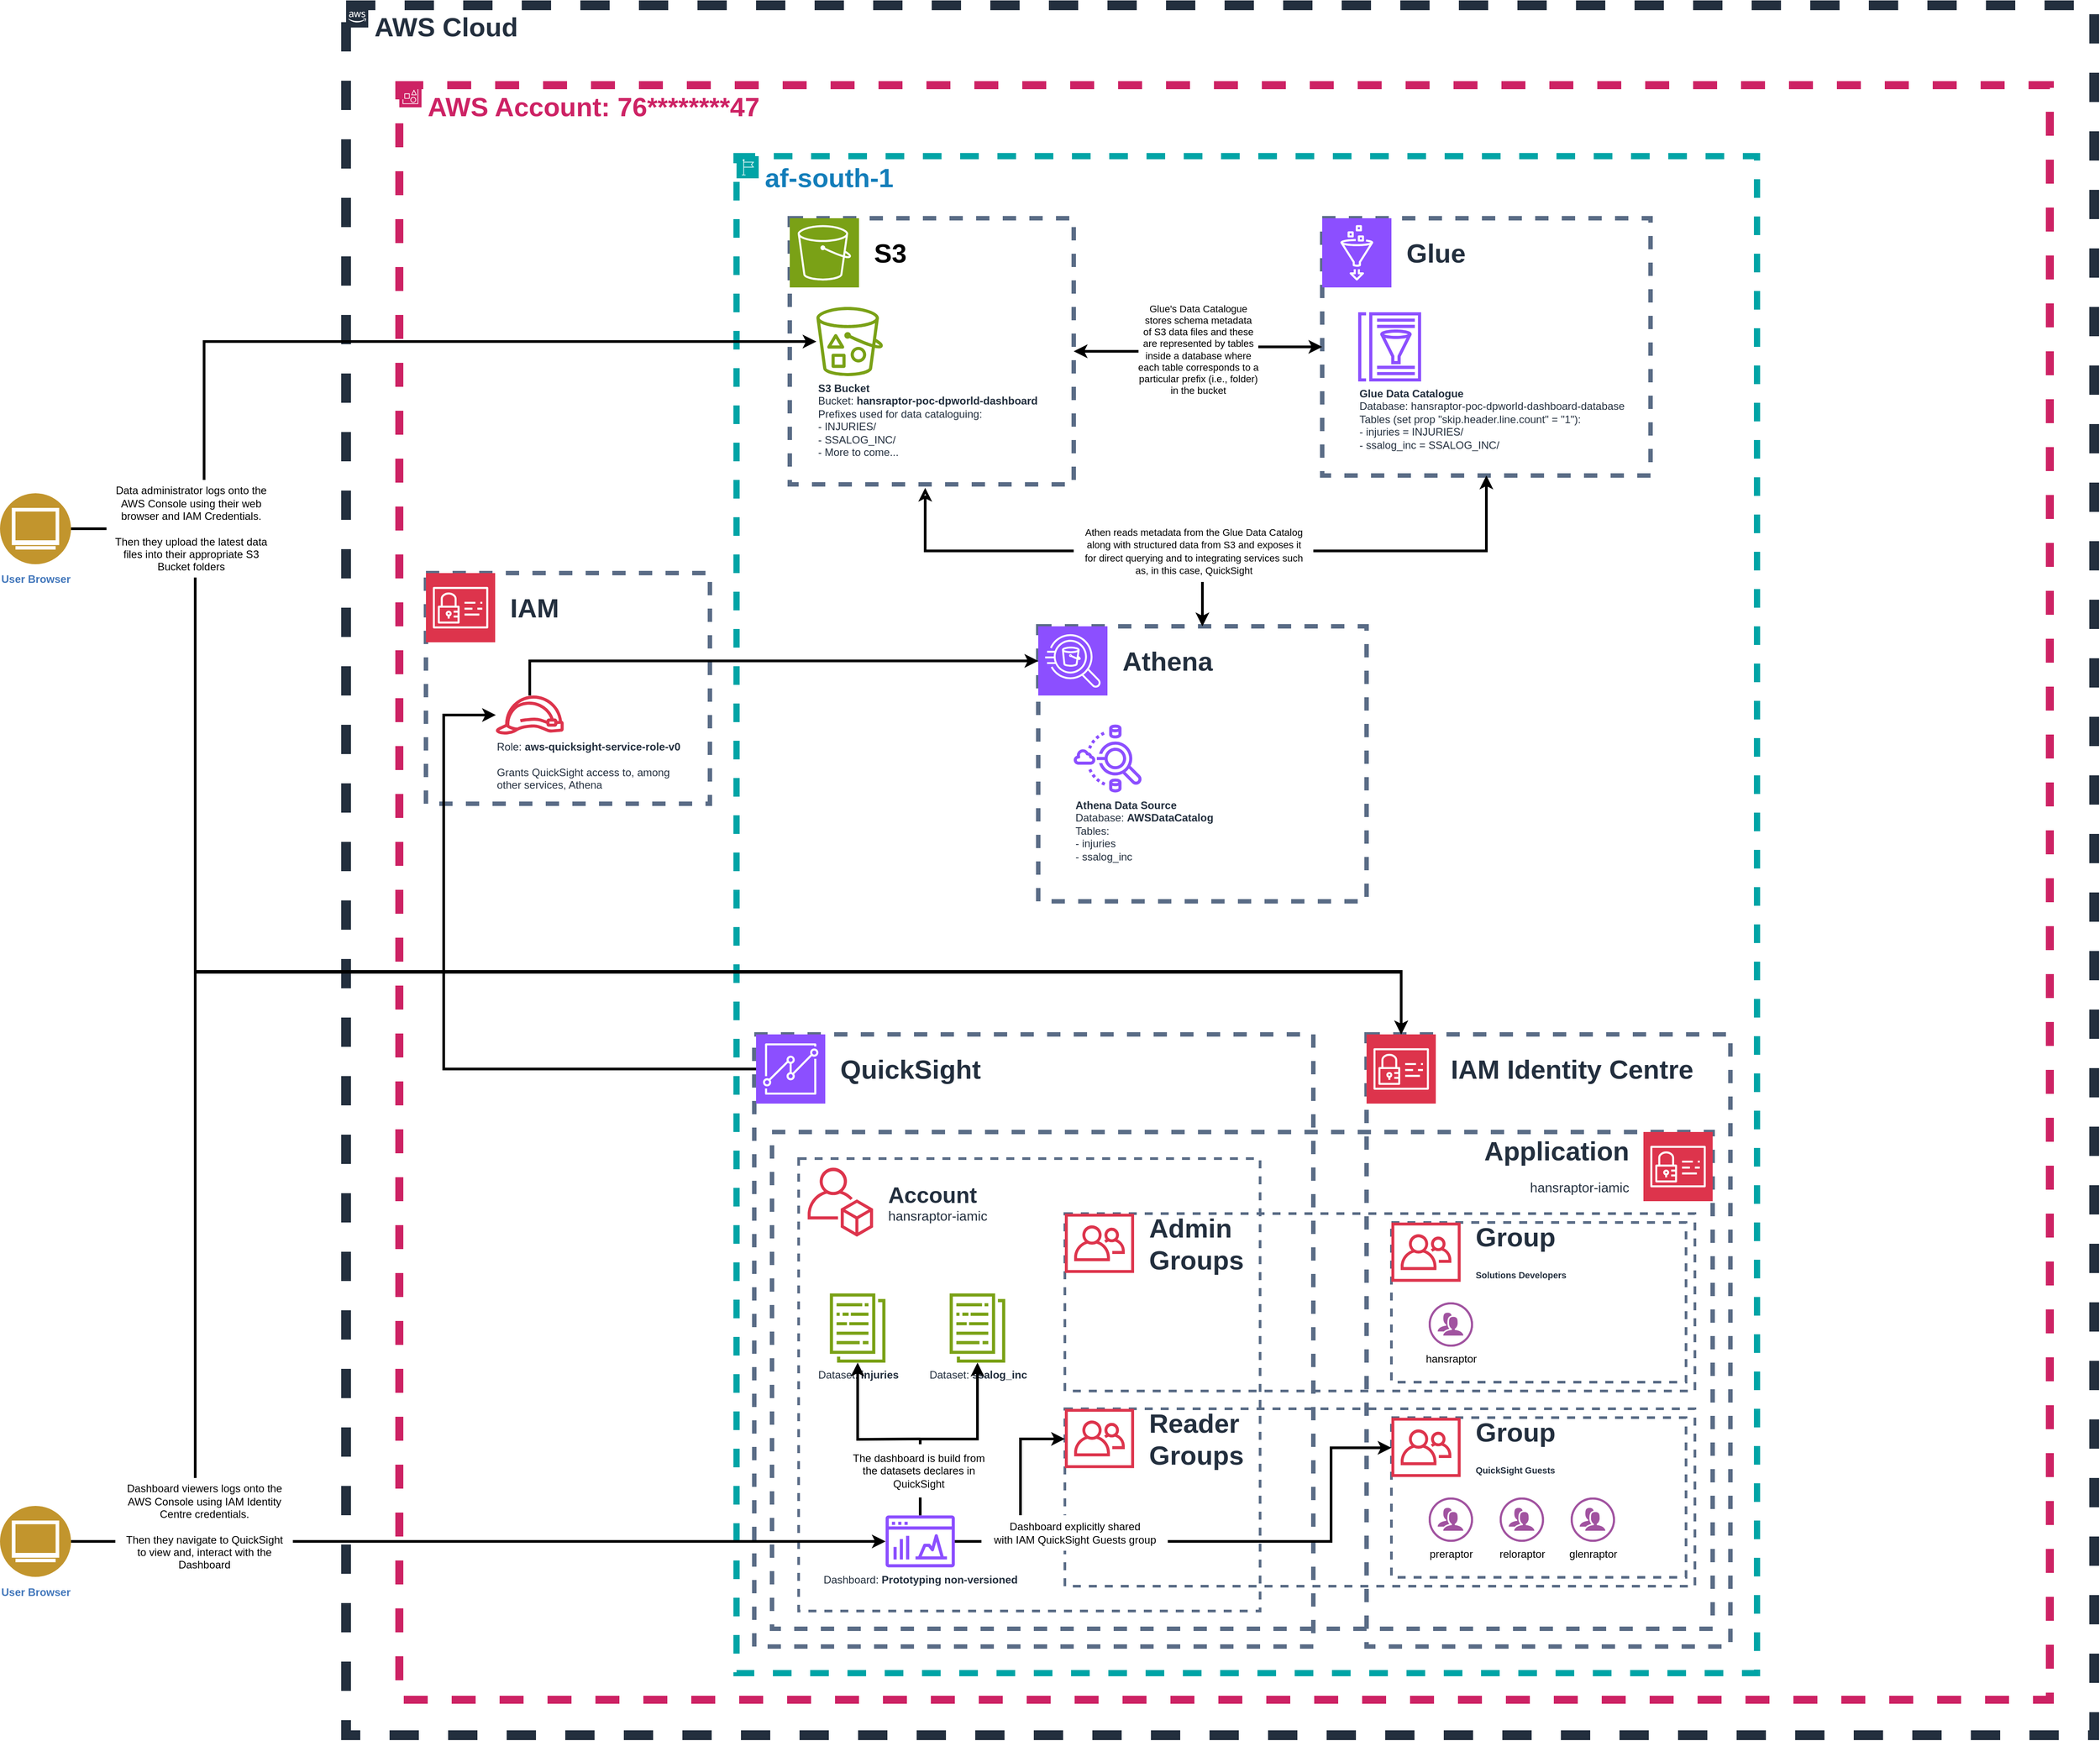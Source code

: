 <mxfile version="26.2.12">
  <diagram name="Page-1" id="07nnad0YqxYMllLoAqNN">
    <mxGraphModel dx="2471" dy="1407" grid="1" gridSize="10" guides="1" tooltips="1" connect="1" arrows="1" fold="1" page="1" pageScale="1" pageWidth="4681" pageHeight="3300" math="0" shadow="0">
      <root>
        <mxCell id="0" />
        <mxCell id="1" parent="0" />
        <mxCell id="I3rigS5n5Z_DNkKy_Ji--31" value="&lt;font style=&quot;font-size: 30px;&quot;&gt;&lt;b&gt;AWS Cloud&lt;/b&gt;&lt;/font&gt;" style="points=[[0,0],[0.25,0],[0.5,0],[0.75,0],[1,0],[1,0.25],[1,0.5],[1,0.75],[1,1],[0.75,1],[0.5,1],[0.25,1],[0,1],[0,0.75],[0,0.5],[0,0.25]];outlineConnect=0;gradientColor=none;html=1;whiteSpace=wrap;fontSize=12;fontStyle=0;container=1;pointerEvents=0;collapsible=0;recursiveResize=0;shape=mxgraph.aws4.group;grIcon=mxgraph.aws4.group_aws_cloud_alt;strokeColor=#232F3E;fillColor=none;verticalAlign=top;align=left;spacingLeft=30;fontColor=light-dark(#232F3E,#BDC7D4);dashed=1;strokeWidth=11;backgroundOutline=0;" vertex="1" parent="1">
          <mxGeometry x="510" y="90" width="1970" height="1950" as="geometry" />
        </mxCell>
        <mxCell id="I3rigS5n5Z_DNkKy_Ji--8" value="&lt;span style=&quot;font-size: 30px;&quot;&gt;&lt;b&gt;AWS Account: 76********47&lt;/b&gt;&lt;/span&gt;" style="points=[[0,0],[0.25,0],[0.5,0],[0.75,0],[1,0],[1,0.25],[1,0.5],[1,0.75],[1,1],[0.75,1],[0.5,1],[0.25,1],[0,1],[0,0.75],[0,0.5],[0,0.25]];outlineConnect=0;gradientColor=none;html=1;whiteSpace=wrap;fontSize=12;fontStyle=0;container=1;pointerEvents=0;collapsible=0;recursiveResize=0;shape=mxgraph.aws4.group;grIcon=mxgraph.aws4.group_account;strokeColor=#CD2264;fillColor=none;verticalAlign=top;align=left;spacingLeft=30;fontColor=light-dark(#CD2264,#FF89C2);dashed=1;strokeWidth=9;" vertex="1" parent="I3rigS5n5Z_DNkKy_Ji--31">
          <mxGeometry x="60" y="90" width="1860" height="1820" as="geometry" />
        </mxCell>
        <mxCell id="I3rigS5n5Z_DNkKy_Ji--4" value="&lt;b&gt;&lt;font style=&quot;font-size: 30px;&quot;&gt;af-south-1&lt;/font&gt;&lt;/b&gt;" style="points=[[0,0],[0.25,0],[0.5,0],[0.75,0],[1,0],[1,0.25],[1,0.5],[1,0.75],[1,1],[0.75,1],[0.5,1],[0.25,1],[0,1],[0,0.75],[0,0.5],[0,0.25]];outlineConnect=0;gradientColor=none;html=1;whiteSpace=wrap;fontSize=12;fontStyle=0;container=1;pointerEvents=0;collapsible=0;recursiveResize=0;shape=mxgraph.aws4.group;grIcon=mxgraph.aws4.group_region;strokeColor=#00A4A6;fillColor=none;verticalAlign=top;align=left;spacingLeft=30;fontColor=#147EBA;dashed=1;strokeWidth=7;" vertex="1" parent="I3rigS5n5Z_DNkKy_Ji--8">
          <mxGeometry x="380" y="80" width="1150" height="1710" as="geometry" />
        </mxCell>
        <mxCell id="I3rigS5n5Z_DNkKy_Ji--74" value="" style="fillColor=none;strokeColor=light-dark(#5A6C86,#FF7F93);dashed=1;verticalAlign=top;fontStyle=0;fontColor=light-dark(#5A6C86,#FF7F93);whiteSpace=wrap;html=1;strokeWidth=5;" vertex="1" parent="I3rigS5n5Z_DNkKy_Ji--4">
          <mxGeometry x="40" y="1100" width="1060" height="560" as="geometry" />
        </mxCell>
        <mxCell id="I3rigS5n5Z_DNkKy_Ji--45" value="" style="fillColor=none;strokeColor=light-dark(#5A6C86,#B17DFF);dashed=1;verticalAlign=top;fontStyle=0;fontColor=light-dark(#5A6C86,#FF7F93);whiteSpace=wrap;html=1;strokeWidth=3;" vertex="1" parent="I3rigS5n5Z_DNkKy_Ji--4">
          <mxGeometry x="370" y="1412" width="710" height="200" as="geometry" />
        </mxCell>
        <mxCell id="I3rigS5n5Z_DNkKy_Ji--30" value="" style="fillColor=none;strokeColor=light-dark(#5A6C86,#FF7F93);dashed=1;verticalAlign=top;fontStyle=0;fontColor=light-dark(#5A6C86,#FF7F93);whiteSpace=wrap;html=1;strokeWidth=5;" vertex="1" parent="I3rigS5n5Z_DNkKy_Ji--4">
          <mxGeometry x="710" y="990" width="410" height="690" as="geometry" />
        </mxCell>
        <mxCell id="I3rigS5n5Z_DNkKy_Ji--35" value="" style="fillColor=none;strokeColor=light-dark(#5A6C86,#FF7F93);dashed=1;verticalAlign=top;fontStyle=0;fontColor=light-dark(#5A6C86,#FF7F93);whiteSpace=wrap;html=1;strokeWidth=3;" vertex="1" parent="I3rigS5n5Z_DNkKy_Ji--4">
          <mxGeometry x="738" y="1202" width="332" height="180" as="geometry" />
        </mxCell>
        <mxCell id="I3rigS5n5Z_DNkKy_Ji--11" value="" style="fillColor=none;strokeColor=#5A6C86;dashed=1;verticalAlign=top;fontStyle=0;fontColor=#5A6C86;whiteSpace=wrap;html=1;strokeWidth=5;" vertex="1" parent="I3rigS5n5Z_DNkKy_Ji--4">
          <mxGeometry x="660" y="70" width="370" height="290" as="geometry" />
        </mxCell>
        <mxCell id="I3rigS5n5Z_DNkKy_Ji--18" value="" style="fillColor=none;strokeColor=#5A6C86;dashed=1;verticalAlign=top;fontStyle=0;fontColor=#5A6C86;whiteSpace=wrap;html=1;strokeWidth=5;" vertex="1" parent="I3rigS5n5Z_DNkKy_Ji--4">
          <mxGeometry x="340" y="530" width="370" height="310" as="geometry" />
        </mxCell>
        <mxCell id="I3rigS5n5Z_DNkKy_Ji--14" value="Glue&#39;s Data Catalogue&lt;div&gt;stores schema metadata&lt;/div&gt;&lt;div&gt;of S3 data files and these&lt;/div&gt;&lt;div&gt;are represented by tables&lt;/div&gt;&lt;div&gt;inside a database where&lt;/div&gt;&lt;div&gt;each&amp;nbsp;&lt;span style=&quot;background-color: light-dark(#ffffff, var(--ge-dark-color, #121212)); color: light-dark(rgb(0, 0, 0), rgb(255, 255, 255));&quot;&gt;table corresponds to a&lt;/span&gt;&lt;/div&gt;&lt;div&gt;&lt;span style=&quot;background-color: light-dark(#ffffff, var(--ge-dark-color, #121212)); color: light-dark(rgb(0, 0, 0), rgb(255, 255, 255));&quot;&gt;particular&amp;nbsp;&lt;/span&gt;&lt;span style=&quot;background-color: light-dark(#ffffff, var(--ge-dark-color, #121212)); color: light-dark(rgb(0, 0, 0), rgb(255, 255, 255));&quot;&gt;prefix (i.e., folder)&lt;/span&gt;&lt;/div&gt;&lt;div&gt;&lt;span style=&quot;background-color: light-dark(#ffffff, var(--ge-dark-color, #121212)); color: light-dark(rgb(0, 0, 0), rgb(255, 255, 255));&quot;&gt;in&amp;nbsp;&lt;/span&gt;&lt;span style=&quot;background-color: light-dark(#ffffff, var(--ge-dark-color, #121212)); color: light-dark(rgb(0, 0, 0), rgb(255, 255, 255));&quot;&gt;the bucket&lt;/span&gt;&lt;/div&gt;" style="edgeStyle=orthogonalEdgeStyle;rounded=0;orthogonalLoop=1;jettySize=auto;html=1;entryX=0;entryY=0.5;entryDx=0;entryDy=0;strokeWidth=3;curved=0;startArrow=classic;startFill=1;" edge="1" parent="I3rigS5n5Z_DNkKy_Ji--4" source="I3rigS5n5Z_DNkKy_Ji--3" target="I3rigS5n5Z_DNkKy_Ji--11">
          <mxGeometry relative="1" as="geometry" />
        </mxCell>
        <mxCell id="I3rigS5n5Z_DNkKy_Ji--3" value="" style="fillColor=none;strokeColor=light-dark(#5A6C86,#61820B);dashed=1;verticalAlign=top;fontStyle=0;fontColor=#5A6C86;whiteSpace=wrap;html=1;strokeWidth=5;" vertex="1" parent="I3rigS5n5Z_DNkKy_Ji--4">
          <mxGeometry x="60" y="70" width="320" height="300" as="geometry" />
        </mxCell>
        <mxCell id="I3rigS5n5Z_DNkKy_Ji--1" value="&lt;b&gt;&lt;font style=&quot;color: light-dark(rgb(0, 0, 0), rgb(97, 130, 11));&quot;&gt;S3&lt;/font&gt;&lt;/b&gt;" style="sketch=0;points=[[0,0,0],[0.25,0,0],[0.5,0,0],[0.75,0,0],[1,0,0],[0,1,0],[0.25,1,0],[0.5,1,0],[0.75,1,0],[1,1,0],[0,0.25,0],[0,0.5,0],[0,0.75,0],[1,0.25,0],[1,0.5,0],[1,0.75,0]];outlineConnect=0;fontColor=#232F3E;fillColor=#7AA116;strokeColor=#ffffff;dashed=0;verticalLabelPosition=middle;verticalAlign=middle;align=left;html=1;fontSize=30;fontStyle=0;aspect=fixed;shape=mxgraph.aws4.resourceIcon;resIcon=mxgraph.aws4.s3;labelPosition=right;spacingLeft=15;" vertex="1" parent="I3rigS5n5Z_DNkKy_Ji--4">
          <mxGeometry x="60" y="70" width="78" height="78" as="geometry" />
        </mxCell>
        <mxCell id="I3rigS5n5Z_DNkKy_Ji--9" value="&lt;div&gt;&lt;b&gt;S3 Bucket&lt;/b&gt;&lt;/div&gt;Bucket: &lt;b&gt;hansraptor-poc-dpworld-dashboard&lt;/b&gt;&lt;div&gt;Prefixes used for data cataloguing:&lt;/div&gt;&lt;div&gt;-&amp;nbsp;INJURIES/&lt;/div&gt;&lt;div&gt;-&amp;nbsp;SSALOG_INC/&lt;/div&gt;&lt;div&gt;- More to come...&lt;/div&gt;" style="sketch=0;outlineConnect=0;fontColor=#232F3E;gradientColor=none;fillColor=#7AA116;strokeColor=none;dashed=0;verticalLabelPosition=bottom;verticalAlign=top;align=left;html=1;fontSize=12;fontStyle=0;aspect=fixed;pointerEvents=1;shape=mxgraph.aws4.bucket_with_objects;" vertex="1" parent="I3rigS5n5Z_DNkKy_Ji--4">
          <mxGeometry x="90" y="170" width="75" height="78" as="geometry" />
        </mxCell>
        <mxCell id="I3rigS5n5Z_DNkKy_Ji--10" value="&lt;b&gt;Glue&lt;/b&gt;" style="sketch=0;points=[[0,0,0],[0.25,0,0],[0.5,0,0],[0.75,0,0],[1,0,0],[0,1,0],[0.25,1,0],[0.5,1,0],[0.75,1,0],[1,1,0],[0,0.25,0],[0,0.5,0],[0,0.75,0],[1,0.25,0],[1,0.5,0],[1,0.75,0]];outlineConnect=0;fontColor=light-dark(#232F3E,#B17DFF);fillColor=#8C4FFF;strokeColor=#ffffff;dashed=0;verticalLabelPosition=middle;verticalAlign=middle;align=left;html=1;fontSize=30;fontStyle=0;aspect=fixed;shape=mxgraph.aws4.resourceIcon;resIcon=mxgraph.aws4.glue;labelPosition=right;spacingLeft=15;" vertex="1" parent="I3rigS5n5Z_DNkKy_Ji--4">
          <mxGeometry x="660" y="70" width="78" height="78" as="geometry" />
        </mxCell>
        <mxCell id="I3rigS5n5Z_DNkKy_Ji--12" value="&lt;div&gt;&lt;b&gt;Glue Data Catalogue&lt;/b&gt;&lt;/div&gt;Database:&amp;nbsp;hansraptor-poc-dpworld-dashboard-database&lt;div&gt;Tables (set prop &quot;skip.header.line.count&quot; = &quot;1&quot;):&lt;/div&gt;&lt;div&gt;-&amp;nbsp;injuries = INJURIES/&lt;/div&gt;&lt;div&gt;-&amp;nbsp;ssalog_inc = SSALOG_INC/&lt;/div&gt;" style="sketch=0;outlineConnect=0;fontColor=#232F3E;gradientColor=none;fillColor=#8C4FFF;strokeColor=none;dashed=0;verticalLabelPosition=bottom;verticalAlign=top;align=left;html=1;fontSize=12;fontStyle=0;aspect=fixed;pointerEvents=1;shape=mxgraph.aws4.glue_data_catalog;" vertex="1" parent="I3rigS5n5Z_DNkKy_Ji--4">
          <mxGeometry x="700" y="176" width="72" height="78" as="geometry" />
        </mxCell>
        <mxCell id="I3rigS5n5Z_DNkKy_Ji--17" value="Athena" style="sketch=0;points=[[0,0,0],[0.25,0,0],[0.5,0,0],[0.75,0,0],[1,0,0],[0,1,0],[0.25,1,0],[0.5,1,0],[0.75,1,0],[1,1,0],[0,0.25,0],[0,0.5,0],[0,0.75,0],[1,0.25,0],[1,0.5,0],[1,0.75,0]];outlineConnect=0;fontColor=light-dark(#232F3E,#B17DFF);fillColor=#8C4FFF;strokeColor=#ffffff;dashed=0;verticalLabelPosition=middle;verticalAlign=middle;align=left;html=1;fontSize=30;fontStyle=1;aspect=fixed;shape=mxgraph.aws4.resourceIcon;resIcon=mxgraph.aws4.athena;labelPosition=right;spacingLeft=15;" vertex="1" parent="I3rigS5n5Z_DNkKy_Ji--4">
          <mxGeometry x="340" y="530" width="78" height="78" as="geometry" />
        </mxCell>
        <mxCell id="I3rigS5n5Z_DNkKy_Ji--42" value="" style="fillColor=none;strokeColor=light-dark(#5A6C86,#B17DFF);dashed=1;verticalAlign=top;fontStyle=0;fontColor=light-dark(#5A6C86,#FF7F93);whiteSpace=wrap;html=1;strokeWidth=3;" vertex="1" parent="I3rigS5n5Z_DNkKy_Ji--4">
          <mxGeometry x="370" y="1192" width="710" height="200" as="geometry" />
        </mxCell>
        <mxCell id="I3rigS5n5Z_DNkKy_Ji--19" value="&lt;b&gt;Athena Data Source&lt;/b&gt;&lt;div&gt;Database: &lt;b&gt;AWSDataCatalog&lt;/b&gt;&lt;/div&gt;&lt;div&gt;Tables:&lt;/div&gt;&lt;div&gt;- injuries&lt;/div&gt;&lt;div&gt;- ssalog_inc&lt;/div&gt;" style="sketch=0;outlineConnect=0;fontColor=#232F3E;gradientColor=none;fillColor=#8C4FFF;strokeColor=none;dashed=0;verticalLabelPosition=bottom;verticalAlign=top;align=left;html=1;fontSize=12;fontStyle=0;aspect=fixed;pointerEvents=1;shape=mxgraph.aws4.athena_data_source_connectors;" vertex="1" parent="I3rigS5n5Z_DNkKy_Ji--4">
          <mxGeometry x="380" y="640" width="77" height="78" as="geometry" />
        </mxCell>
        <mxCell id="I3rigS5n5Z_DNkKy_Ji--22" value="" style="edgeStyle=orthogonalEdgeStyle;rounded=0;orthogonalLoop=1;jettySize=auto;html=1;entryX=0.5;entryY=1;entryDx=0;entryDy=0;strokeWidth=3;curved=0;startArrow=classic;startFill=1;exitX=0.5;exitY=0;exitDx=0;exitDy=0;" edge="1" parent="I3rigS5n5Z_DNkKy_Ji--4" source="I3rigS5n5Z_DNkKy_Ji--18" target="I3rigS5n5Z_DNkKy_Ji--11">
          <mxGeometry relative="1" as="geometry">
            <mxPoint x="410" y="405" as="sourcePoint" />
            <mxPoint x="690" y="400" as="targetPoint" />
            <Array as="points">
              <mxPoint x="525" y="445" />
              <mxPoint x="845" y="445" />
            </Array>
          </mxGeometry>
        </mxCell>
        <mxCell id="I3rigS5n5Z_DNkKy_Ji--23" value="" style="edgeStyle=orthogonalEdgeStyle;rounded=0;orthogonalLoop=1;jettySize=auto;html=1;strokeWidth=3;curved=0;startArrow=classic;startFill=0;exitX=0.477;exitY=1.013;exitDx=0;exitDy=0;exitPerimeter=0;endArrow=none;" edge="1" parent="I3rigS5n5Z_DNkKy_Ji--4" source="I3rigS5n5Z_DNkKy_Ji--3">
          <mxGeometry relative="1" as="geometry">
            <mxPoint x="535" y="540" as="sourcePoint" />
            <mxPoint x="520" y="445" as="targetPoint" />
            <Array as="points">
              <mxPoint x="213" y="445" />
              <mxPoint x="520" y="445" />
            </Array>
          </mxGeometry>
        </mxCell>
        <mxCell id="I3rigS5n5Z_DNkKy_Ji--25" value="&lt;span style=&quot;font-size: 11px;&quot;&gt;Athen reads metadata from the Glue Data Catalog&lt;/span&gt;&lt;div&gt;&lt;span style=&quot;font-size: 11px;&quot;&gt;along with structured data from S3 and exposes it&lt;/span&gt;&lt;/div&gt;&lt;div&gt;&lt;span style=&quot;font-size: 11px;&quot;&gt;for direct querying and to integrating services such&lt;/span&gt;&lt;/div&gt;&lt;div&gt;&lt;span style=&quot;font-size: 11px;&quot;&gt;as, in this case, QuickSight&lt;/span&gt;&lt;/div&gt;" style="text;html=1;align=center;verticalAlign=middle;resizable=0;points=[];autosize=1;strokeColor=none;fillColor=default;" vertex="1" parent="I3rigS5n5Z_DNkKy_Ji--4">
          <mxGeometry x="380" y="410" width="270" height="70" as="geometry" />
        </mxCell>
        <mxCell id="I3rigS5n5Z_DNkKy_Ji--26" value="" style="fillColor=none;strokeColor=#5A6C86;dashed=1;verticalAlign=top;fontStyle=0;fontColor=#5A6C86;whiteSpace=wrap;html=1;strokeWidth=5;" vertex="1" parent="I3rigS5n5Z_DNkKy_Ji--4">
          <mxGeometry x="20" y="990" width="630" height="690" as="geometry" />
        </mxCell>
        <mxCell id="I3rigS5n5Z_DNkKy_Ji--28" value="&lt;b&gt;QuickSight&lt;/b&gt;" style="sketch=0;points=[[0,0,0],[0.25,0,0],[0.5,0,0],[0.75,0,0],[1,0,0],[0,1,0],[0.25,1,0],[0.5,1,0],[0.75,1,0],[1,1,0],[0,0.25,0],[0,0.5,0],[0,0.75,0],[1,0.25,0],[1,0.5,0],[1,0.75,0]];outlineConnect=0;fontColor=light-dark(#232F3E,#B17DFF);fillColor=#8C4FFF;strokeColor=#ffffff;dashed=0;verticalLabelPosition=middle;verticalAlign=middle;align=left;html=1;fontSize=30;fontStyle=0;aspect=fixed;shape=mxgraph.aws4.resourceIcon;resIcon=mxgraph.aws4.quicksight;labelPosition=right;spacingLeft=15;" vertex="1" parent="I3rigS5n5Z_DNkKy_Ji--4">
          <mxGeometry x="22" y="990" width="78" height="78" as="geometry" />
        </mxCell>
        <mxCell id="I3rigS5n5Z_DNkKy_Ji--29" value="&lt;b&gt;IAM Identity Centre&lt;/b&gt;" style="sketch=0;points=[[0,0,0],[0.25,0,0],[0.5,0,0],[0.75,0,0],[1,0,0],[0,1,0],[0.25,1,0],[0.5,1,0],[0.75,1,0],[1,1,0],[0,0.25,0],[0,0.5,0],[0,0.75,0],[1,0.25,0],[1,0.5,0],[1,0.75,0]];outlineConnect=0;fontColor=light-dark(#232F3E,#FF7F93);fillColor=#DD344C;strokeColor=#ffffff;dashed=0;verticalLabelPosition=middle;verticalAlign=middle;align=left;html=1;fontSize=30;fontStyle=0;aspect=fixed;shape=mxgraph.aws4.resourceIcon;resIcon=mxgraph.aws4.identity_and_access_management;labelPosition=right;spacingLeft=15;" vertex="1" parent="I3rigS5n5Z_DNkKy_Ji--4">
          <mxGeometry x="710" y="990" width="78" height="78" as="geometry" />
        </mxCell>
        <mxCell id="I3rigS5n5Z_DNkKy_Ji--32" value="" style="fillColor=none;strokeColor=#5A6C86;dashed=1;verticalAlign=top;fontStyle=0;fontColor=#5A6C86;whiteSpace=wrap;html=1;strokeWidth=3;align=left;" vertex="1" parent="I3rigS5n5Z_DNkKy_Ji--4">
          <mxGeometry x="70" y="1130" width="520" height="510" as="geometry" />
        </mxCell>
        <mxCell id="I3rigS5n5Z_DNkKy_Ji--33" value="&lt;span style=&quot;font-size: 25px; text-align: left; text-wrap-mode: wrap;&quot;&gt;&lt;b&gt;Account&lt;/b&gt;&lt;/span&gt;&lt;div&gt;&lt;span style=&quot;text-align: left; text-wrap-mode: wrap;&quot;&gt;&lt;font style=&quot;font-size: 15px;&quot;&gt;hansraptor-iamic&lt;/font&gt;&lt;/span&gt;&lt;/div&gt;" style="sketch=0;outlineConnect=0;fontColor=light-dark(#232F3E,#B17DFF);gradientColor=none;fillColor=light-dark(#DD344C,#B17DFF);strokeColor=none;dashed=0;verticalLabelPosition=middle;verticalAlign=middle;align=left;html=1;fontSize=12;fontStyle=0;aspect=fixed;pointerEvents=1;shape=mxgraph.aws4.organizations_account;labelPosition=right;spacingLeft=15;" vertex="1" parent="I3rigS5n5Z_DNkKy_Ji--4">
          <mxGeometry x="80" y="1140" width="74" height="78" as="geometry" />
        </mxCell>
        <mxCell id="I3rigS5n5Z_DNkKy_Ji--34" value="Group&lt;div&gt;&lt;font size=&quot;1&quot;&gt;Solutions Developers&lt;/font&gt;&lt;/div&gt;" style="sketch=0;outlineConnect=0;fontColor=light-dark(#232F3E,#FF7F93);gradientColor=none;fillColor=#DD344C;strokeColor=none;dashed=0;verticalLabelPosition=middle;verticalAlign=middle;align=left;html=1;fontSize=30;fontStyle=1;aspect=fixed;pointerEvents=1;shape=mxgraph.aws4.organizations_organizational_unit;labelPosition=right;spacingLeft=15;" vertex="1" parent="I3rigS5n5Z_DNkKy_Ji--4">
          <mxGeometry x="738" y="1202" width="78" height="67" as="geometry" />
        </mxCell>
        <mxCell id="I3rigS5n5Z_DNkKy_Ji--36" value="hansraptor" style="verticalLabelPosition=bottom;sketch=0;html=1;fillColor=light-dark(#A153A0,#FF7F93);strokeColor=#ffffff;verticalAlign=top;align=center;points=[[0,0.5,0],[0.125,0.25,0],[0.25,0,0],[0.5,0,0],[0.75,0,0],[0.875,0.25,0],[1,0.5,0],[0.875,0.75,0],[0.75,1,0],[0.5,1,0],[0.125,0.75,0]];pointerEvents=1;shape=mxgraph.cisco_safe.compositeIcon;bgIcon=ellipse;resIcon=mxgraph.cisco_safe.design.users;" vertex="1" parent="I3rigS5n5Z_DNkKy_Ji--4">
          <mxGeometry x="780" y="1292" width="50" height="50" as="geometry" />
        </mxCell>
        <mxCell id="I3rigS5n5Z_DNkKy_Ji--37" value="" style="fillColor=none;strokeColor=light-dark(#5A6C86,#FF7F93);dashed=1;verticalAlign=top;fontStyle=0;fontColor=light-dark(#5A6C86,#FF7F93);whiteSpace=wrap;html=1;strokeWidth=3;" vertex="1" parent="I3rigS5n5Z_DNkKy_Ji--4">
          <mxGeometry x="738" y="1422" width="332" height="180" as="geometry" />
        </mxCell>
        <mxCell id="I3rigS5n5Z_DNkKy_Ji--38" value="Group&lt;div&gt;&lt;font size=&quot;1&quot;&gt;QuickSight Guests&lt;/font&gt;&lt;/div&gt;" style="sketch=0;outlineConnect=0;fontColor=light-dark(#232F3E,#FF7F93);gradientColor=none;fillColor=#DD344C;strokeColor=none;dashed=0;verticalLabelPosition=middle;verticalAlign=middle;align=left;html=1;fontSize=30;fontStyle=1;aspect=fixed;pointerEvents=1;shape=mxgraph.aws4.organizations_organizational_unit;labelPosition=right;spacingLeft=15;" vertex="1" parent="I3rigS5n5Z_DNkKy_Ji--4">
          <mxGeometry x="738" y="1422" width="78" height="67" as="geometry" />
        </mxCell>
        <mxCell id="I3rigS5n5Z_DNkKy_Ji--39" value="preraptor" style="verticalLabelPosition=bottom;sketch=0;html=1;fillColor=light-dark(#A153A0,#FF7F93);strokeColor=#ffffff;verticalAlign=top;align=center;points=[[0,0.5,0],[0.125,0.25,0],[0.25,0,0],[0.5,0,0],[0.75,0,0],[0.875,0.25,0],[1,0.5,0],[0.875,0.75,0],[0.75,1,0],[0.5,1,0],[0.125,0.75,0]];pointerEvents=1;shape=mxgraph.cisco_safe.compositeIcon;bgIcon=ellipse;resIcon=mxgraph.cisco_safe.design.users;" vertex="1" parent="I3rigS5n5Z_DNkKy_Ji--4">
          <mxGeometry x="780" y="1512" width="50" height="50" as="geometry" />
        </mxCell>
        <mxCell id="I3rigS5n5Z_DNkKy_Ji--40" value="reloraptor" style="verticalLabelPosition=bottom;sketch=0;html=1;fillColor=light-dark(#A153A0,#FF7F93);strokeColor=#ffffff;verticalAlign=top;align=center;points=[[0,0.5,0],[0.125,0.25,0],[0.25,0,0],[0.5,0,0],[0.75,0,0],[0.875,0.25,0],[1,0.5,0],[0.875,0.75,0],[0.75,1,0],[0.5,1,0],[0.125,0.75,0]];pointerEvents=1;shape=mxgraph.cisco_safe.compositeIcon;bgIcon=ellipse;resIcon=mxgraph.cisco_safe.design.users;" vertex="1" parent="I3rigS5n5Z_DNkKy_Ji--4">
          <mxGeometry x="860" y="1512" width="50" height="50" as="geometry" />
        </mxCell>
        <mxCell id="I3rigS5n5Z_DNkKy_Ji--41" value="glenraptor" style="verticalLabelPosition=bottom;sketch=0;html=1;fillColor=light-dark(#A153A0,#FF7F93);strokeColor=#ffffff;verticalAlign=top;align=center;points=[[0,0.5,0],[0.125,0.25,0],[0.25,0,0],[0.5,0,0],[0.75,0,0],[0.875,0.25,0],[1,0.5,0],[0.875,0.75,0],[0.75,1,0],[0.5,1,0],[0.125,0.75,0]];pointerEvents=1;shape=mxgraph.cisco_safe.compositeIcon;bgIcon=ellipse;resIcon=mxgraph.cisco_safe.design.users;" vertex="1" parent="I3rigS5n5Z_DNkKy_Ji--4">
          <mxGeometry x="940" y="1512" width="50" height="50" as="geometry" />
        </mxCell>
        <mxCell id="I3rigS5n5Z_DNkKy_Ji--43" value="Admin&lt;div&gt;Groups&lt;/div&gt;" style="sketch=0;outlineConnect=0;fontColor=light-dark(#232F3E,#B17DFF);gradientColor=none;fillColor=light-dark(#DD344C,#B17DFF);strokeColor=none;dashed=0;verticalLabelPosition=middle;verticalAlign=middle;align=left;html=1;fontSize=30;fontStyle=1;aspect=fixed;pointerEvents=1;shape=mxgraph.aws4.organizations_organizational_unit;labelPosition=right;spacingLeft=15;" vertex="1" parent="I3rigS5n5Z_DNkKy_Ji--4">
          <mxGeometry x="370" y="1192" width="78" height="67" as="geometry" />
        </mxCell>
        <mxCell id="I3rigS5n5Z_DNkKy_Ji--44" value="Reader&lt;div&gt;Groups&lt;/div&gt;" style="sketch=0;outlineConnect=0;fontColor=light-dark(#232F3E,#B17DFF);gradientColor=none;fillColor=light-dark(#DD344C,#B17DFF);strokeColor=none;dashed=0;verticalLabelPosition=middle;verticalAlign=middle;align=left;html=1;fontSize=30;fontStyle=1;aspect=fixed;pointerEvents=1;shape=mxgraph.aws4.organizations_organizational_unit;labelPosition=right;spacingLeft=15;flipH=0;" vertex="1" parent="I3rigS5n5Z_DNkKy_Ji--4">
          <mxGeometry x="370" y="1412" width="78" height="67" as="geometry" />
        </mxCell>
        <mxCell id="I3rigS5n5Z_DNkKy_Ji--46" value="Dataset: &lt;b&gt;injuries&lt;/b&gt;" style="sketch=0;outlineConnect=0;fontColor=#232F3E;gradientColor=none;fillColor=light-dark(#7AA116,#B17DFF);strokeColor=none;dashed=0;verticalLabelPosition=bottom;verticalAlign=top;align=center;html=1;fontSize=12;fontStyle=0;aspect=fixed;pointerEvents=1;shape=mxgraph.aws4.data_set;" vertex="1" parent="I3rigS5n5Z_DNkKy_Ji--4">
          <mxGeometry x="105" y="1282" width="63" height="78" as="geometry" />
        </mxCell>
        <mxCell id="I3rigS5n5Z_DNkKy_Ji--47" value="Dataset: &lt;b&gt;ssalog_inc&lt;/b&gt;" style="sketch=0;outlineConnect=0;fontColor=#232F3E;gradientColor=none;fillColor=light-dark(#7AA116,#B17DFF);strokeColor=none;dashed=0;verticalLabelPosition=bottom;verticalAlign=top;align=center;html=1;fontSize=12;fontStyle=0;aspect=fixed;pointerEvents=1;shape=mxgraph.aws4.data_set;" vertex="1" parent="I3rigS5n5Z_DNkKy_Ji--4">
          <mxGeometry x="240" y="1282" width="63" height="78" as="geometry" />
        </mxCell>
        <mxCell id="I3rigS5n5Z_DNkKy_Ji--49" style="edgeStyle=orthogonalEdgeStyle;rounded=0;orthogonalLoop=1;jettySize=auto;html=1;strokeWidth=3;" edge="1" parent="I3rigS5n5Z_DNkKy_Ji--4" source="I3rigS5n5Z_DNkKy_Ji--48" target="I3rigS5n5Z_DNkKy_Ji--47">
          <mxGeometry relative="1" as="geometry" />
        </mxCell>
        <mxCell id="I3rigS5n5Z_DNkKy_Ji--50" style="edgeStyle=orthogonalEdgeStyle;rounded=0;orthogonalLoop=1;jettySize=auto;html=1;strokeWidth=3;" edge="1" parent="I3rigS5n5Z_DNkKy_Ji--4" target="I3rigS5n5Z_DNkKy_Ji--46">
          <mxGeometry relative="1" as="geometry">
            <mxPoint x="207" y="1446" as="sourcePoint" />
          </mxGeometry>
        </mxCell>
        <mxCell id="I3rigS5n5Z_DNkKy_Ji--56" style="edgeStyle=orthogonalEdgeStyle;rounded=0;orthogonalLoop=1;jettySize=auto;html=1;strokeWidth=3;" edge="1" parent="I3rigS5n5Z_DNkKy_Ji--4" source="I3rigS5n5Z_DNkKy_Ji--48" target="I3rigS5n5Z_DNkKy_Ji--44">
          <mxGeometry relative="1" as="geometry">
            <Array as="points">
              <mxPoint x="320" y="1562" />
              <mxPoint x="320" y="1446" />
            </Array>
          </mxGeometry>
        </mxCell>
        <mxCell id="I3rigS5n5Z_DNkKy_Ji--58" style="edgeStyle=orthogonalEdgeStyle;rounded=0;orthogonalLoop=1;jettySize=auto;html=1;strokeWidth=3;" edge="1" parent="I3rigS5n5Z_DNkKy_Ji--4" source="I3rigS5n5Z_DNkKy_Ji--48" target="I3rigS5n5Z_DNkKy_Ji--38">
          <mxGeometry relative="1" as="geometry">
            <Array as="points">
              <mxPoint x="670" y="1562" />
              <mxPoint x="670" y="1456" />
            </Array>
          </mxGeometry>
        </mxCell>
        <mxCell id="I3rigS5n5Z_DNkKy_Ji--48" value="Dashboard:&amp;nbsp;&lt;b&gt;Prototyping non-versioned&lt;/b&gt;" style="sketch=0;outlineConnect=0;fontColor=#232F3E;gradientColor=none;fillColor=#8C4FFF;strokeColor=none;dashed=0;verticalLabelPosition=bottom;verticalAlign=top;align=center;html=1;fontSize=12;fontStyle=0;aspect=fixed;pointerEvents=1;shape=mxgraph.aws4.opensearch_dashboards;" vertex="1" parent="I3rigS5n5Z_DNkKy_Ji--4">
          <mxGeometry x="168" y="1532" width="78" height="59" as="geometry" />
        </mxCell>
        <mxCell id="I3rigS5n5Z_DNkKy_Ji--51" value="The dashboard is build from&lt;div&gt;the datasets declares in&lt;/div&gt;&lt;div&gt;QuickSight&lt;/div&gt;" style="text;html=1;align=center;verticalAlign=middle;resizable=0;points=[];autosize=1;strokeColor=none;fillColor=default;" vertex="1" parent="I3rigS5n5Z_DNkKy_Ji--4">
          <mxGeometry x="120" y="1452" width="170" height="60" as="geometry" />
        </mxCell>
        <mxCell id="I3rigS5n5Z_DNkKy_Ji--59" value="Dashboard explicitly shared&lt;div&gt;with IAM QuickSight Guests group&lt;/div&gt;" style="text;html=1;align=center;verticalAlign=middle;resizable=0;points=[];autosize=1;strokeColor=none;fillColor=default;" vertex="1" parent="I3rigS5n5Z_DNkKy_Ji--4">
          <mxGeometry x="276" y="1532" width="210" height="40" as="geometry" />
        </mxCell>
        <mxCell id="I3rigS5n5Z_DNkKy_Ji--75" value="&lt;b&gt;Application&lt;/b&gt;&lt;div&gt;&lt;font style=&quot;font-size: 15px;&quot;&gt;hansraptor-iamic&lt;/font&gt;&lt;/div&gt;" style="sketch=0;points=[[0,0,0],[0.25,0,0],[0.5,0,0],[0.75,0,0],[1,0,0],[0,1,0],[0.25,1,0],[0.5,1,0],[0.75,1,0],[1,1,0],[0,0.25,0],[0,0.5,0],[0,0.75,0],[1,0.25,0],[1,0.5,0],[1,0.75,0]];outlineConnect=0;fontColor=light-dark(#232F3E,#FF7F93);fillColor=#DD344C;strokeColor=#ffffff;dashed=0;verticalLabelPosition=middle;verticalAlign=middle;align=right;html=1;fontSize=30;fontStyle=0;aspect=fixed;shape=mxgraph.aws4.resourceIcon;resIcon=mxgraph.aws4.identity_and_access_management;labelPosition=left;spacingLeft=0;spacingRight=15;" vertex="1" parent="I3rigS5n5Z_DNkKy_Ji--4">
          <mxGeometry x="1022" y="1100" width="78" height="78" as="geometry" />
        </mxCell>
        <mxCell id="I3rigS5n5Z_DNkKy_Ji--53" value="" style="fillColor=none;strokeColor=light-dark(#5A6C86,#FF7F93);dashed=1;verticalAlign=top;fontStyle=0;fontColor=light-dark(#5A6C86,#FF7F93);whiteSpace=wrap;html=1;strokeWidth=5;" vertex="1" parent="I3rigS5n5Z_DNkKy_Ji--8">
          <mxGeometry x="30" y="550" width="320" height="260" as="geometry" />
        </mxCell>
        <mxCell id="I3rigS5n5Z_DNkKy_Ji--54" value="&lt;b&gt;IAM&lt;/b&gt;" style="sketch=0;points=[[0,0,0],[0.25,0,0],[0.5,0,0],[0.75,0,0],[1,0,0],[0,1,0],[0.25,1,0],[0.5,1,0],[0.75,1,0],[1,1,0],[0,0.25,0],[0,0.5,0],[0,0.75,0],[1,0.25,0],[1,0.5,0],[1,0.75,0]];outlineConnect=0;fontColor=light-dark(#232F3E,#FF7F93);fillColor=#DD344C;strokeColor=#ffffff;dashed=0;verticalLabelPosition=middle;verticalAlign=middle;align=left;html=1;fontSize=30;fontStyle=0;aspect=fixed;shape=mxgraph.aws4.resourceIcon;resIcon=mxgraph.aws4.identity_and_access_management;labelPosition=right;spacingLeft=15;" vertex="1" parent="I3rigS5n5Z_DNkKy_Ji--8">
          <mxGeometry x="30" y="550" width="78" height="78" as="geometry" />
        </mxCell>
        <mxCell id="I3rigS5n5Z_DNkKy_Ji--64" value="Role:&amp;nbsp;&lt;b&gt;aws-quicksight-service-role-v0&lt;/b&gt;&lt;div&gt;&lt;b&gt;&lt;br&gt;&lt;/b&gt;&lt;/div&gt;&lt;div&gt;Grants QuickSight access to, among&lt;/div&gt;&lt;div&gt;other services, Athena&lt;/div&gt;" style="sketch=0;outlineConnect=0;fontColor=#232F3E;gradientColor=none;fillColor=#DD344C;strokeColor=none;dashed=0;verticalLabelPosition=bottom;verticalAlign=top;align=left;html=1;fontSize=12;fontStyle=0;aspect=fixed;pointerEvents=1;shape=mxgraph.aws4.role;" vertex="1" parent="I3rigS5n5Z_DNkKy_Ji--8">
          <mxGeometry x="108" y="688" width="78" height="44" as="geometry" />
        </mxCell>
        <mxCell id="I3rigS5n5Z_DNkKy_Ji--65" value="" style="edgeStyle=orthogonalEdgeStyle;rounded=0;orthogonalLoop=1;jettySize=auto;html=1;entryX=0;entryY=0.5;entryDx=0;entryDy=0;entryPerimeter=0;exitX=0;exitY=0.5;exitDx=0;exitDy=0;exitPerimeter=0;strokeWidth=3;" edge="1" parent="I3rigS5n5Z_DNkKy_Ji--8" source="I3rigS5n5Z_DNkKy_Ji--28" target="I3rigS5n5Z_DNkKy_Ji--64">
          <mxGeometry relative="1" as="geometry">
            <mxPoint x="701" y="1290" as="sourcePoint" />
            <mxPoint x="980" y="869" as="targetPoint" />
            <Array as="points">
              <mxPoint x="50" y="1109" />
              <mxPoint x="50" y="710" />
            </Array>
          </mxGeometry>
        </mxCell>
        <mxCell id="I3rigS5n5Z_DNkKy_Ji--52" style="edgeStyle=orthogonalEdgeStyle;rounded=0;orthogonalLoop=1;jettySize=auto;html=1;entryX=0;entryY=0.5;entryDx=0;entryDy=0;entryPerimeter=0;exitX=0.5;exitY=0;exitDx=0;exitDy=0;exitPerimeter=0;strokeWidth=3;" edge="1" parent="I3rigS5n5Z_DNkKy_Ji--8" source="I3rigS5n5Z_DNkKy_Ji--64" target="I3rigS5n5Z_DNkKy_Ji--17">
          <mxGeometry relative="1" as="geometry" />
        </mxCell>
        <mxCell id="I3rigS5n5Z_DNkKy_Ji--68" style="edgeStyle=orthogonalEdgeStyle;rounded=0;orthogonalLoop=1;jettySize=auto;html=1;strokeWidth=3;" edge="1" parent="1" source="I3rigS5n5Z_DNkKy_Ji--66" target="I3rigS5n5Z_DNkKy_Ji--9">
          <mxGeometry relative="1" as="geometry">
            <Array as="points">
              <mxPoint x="350" y="680" />
              <mxPoint x="350" y="469" />
            </Array>
          </mxGeometry>
        </mxCell>
        <mxCell id="I3rigS5n5Z_DNkKy_Ji--66" value="&lt;b&gt;User Browser&lt;/b&gt;" style="image;aspect=fixed;perimeter=ellipsePerimeter;html=1;align=center;shadow=0;dashed=0;fontColor=#4277BB;labelBackgroundColor=default;fontSize=12;spacingTop=3;image=img/lib/ibm/users/browser.svg;" vertex="1" parent="1">
          <mxGeometry x="120" y="640" width="80" height="80" as="geometry" />
        </mxCell>
        <mxCell id="I3rigS5n5Z_DNkKy_Ji--67" style="edgeStyle=orthogonalEdgeStyle;rounded=0;orthogonalLoop=1;jettySize=auto;html=1;strokeWidth=3;exitX=1;exitY=0.5;exitDx=0;exitDy=0;" edge="1" parent="1" source="I3rigS5n5Z_DNkKy_Ji--66" target="I3rigS5n5Z_DNkKy_Ji--29">
          <mxGeometry relative="1" as="geometry">
            <mxPoint x="200.0" y="569.997" as="sourcePoint" />
            <mxPoint x="1660" y="1179.04" as="targetPoint" />
            <Array as="points">
              <mxPoint x="340" y="680" />
              <mxPoint x="340" y="1179" />
              <mxPoint x="1699" y="1179" />
            </Array>
          </mxGeometry>
        </mxCell>
        <mxCell id="I3rigS5n5Z_DNkKy_Ji--69" value="Data administrator logs onto the&lt;div&gt;AWS Console using their web&lt;/div&gt;&lt;div&gt;browser and IAM Credentials.&lt;/div&gt;&lt;div&gt;&lt;br&gt;&lt;/div&gt;&lt;div&gt;Then they upload the latest data&lt;/div&gt;&lt;div&gt;files into their appropriate S3&lt;/div&gt;&lt;div&gt;Bucket folders&lt;/div&gt;" style="text;html=1;align=center;verticalAlign=middle;resizable=0;points=[];autosize=1;strokeColor=none;fillColor=default;" vertex="1" parent="1">
          <mxGeometry x="240" y="625" width="190" height="110" as="geometry" />
        </mxCell>
        <mxCell id="I3rigS5n5Z_DNkKy_Ji--71" style="edgeStyle=orthogonalEdgeStyle;rounded=0;orthogonalLoop=1;jettySize=auto;html=1;strokeWidth=3;" edge="1" parent="1" source="I3rigS5n5Z_DNkKy_Ji--70" target="I3rigS5n5Z_DNkKy_Ji--48">
          <mxGeometry relative="1" as="geometry" />
        </mxCell>
        <mxCell id="I3rigS5n5Z_DNkKy_Ji--72" style="edgeStyle=orthogonalEdgeStyle;rounded=0;orthogonalLoop=1;jettySize=auto;html=1;strokeWidth=3;exitX=1;exitY=0.5;exitDx=0;exitDy=0;" edge="1" parent="1" source="I3rigS5n5Z_DNkKy_Ji--70" target="I3rigS5n5Z_DNkKy_Ji--29">
          <mxGeometry relative="1" as="geometry">
            <Array as="points">
              <mxPoint x="340" y="1822" />
              <mxPoint x="340" y="1180" />
              <mxPoint x="1699" y="1180" />
            </Array>
          </mxGeometry>
        </mxCell>
        <mxCell id="I3rigS5n5Z_DNkKy_Ji--70" value="&lt;b&gt;User Browser&lt;/b&gt;" style="image;aspect=fixed;perimeter=ellipsePerimeter;html=1;align=center;shadow=0;dashed=0;fontColor=#4277BB;labelBackgroundColor=default;fontSize=12;spacingTop=3;image=img/lib/ibm/users/browser.svg;" vertex="1" parent="1">
          <mxGeometry x="120" y="1781.5" width="80" height="80" as="geometry" />
        </mxCell>
        <mxCell id="I3rigS5n5Z_DNkKy_Ji--73" value="Dashboard viewers logs onto the&lt;div&gt;AWS Console using IAM Identity&lt;/div&gt;&lt;div&gt;Centre credentials.&lt;/div&gt;&lt;div&gt;&lt;br&gt;&lt;/div&gt;&lt;div&gt;Then they navigate to QuickSight&lt;/div&gt;&lt;div&gt;to view and, interact with the&lt;/div&gt;&lt;div&gt;Dashboard&lt;/div&gt;" style="text;html=1;align=center;verticalAlign=middle;resizable=0;points=[];autosize=1;strokeColor=none;fillColor=default;" vertex="1" parent="1">
          <mxGeometry x="250" y="1750" width="200" height="110" as="geometry" />
        </mxCell>
      </root>
    </mxGraphModel>
  </diagram>
</mxfile>

